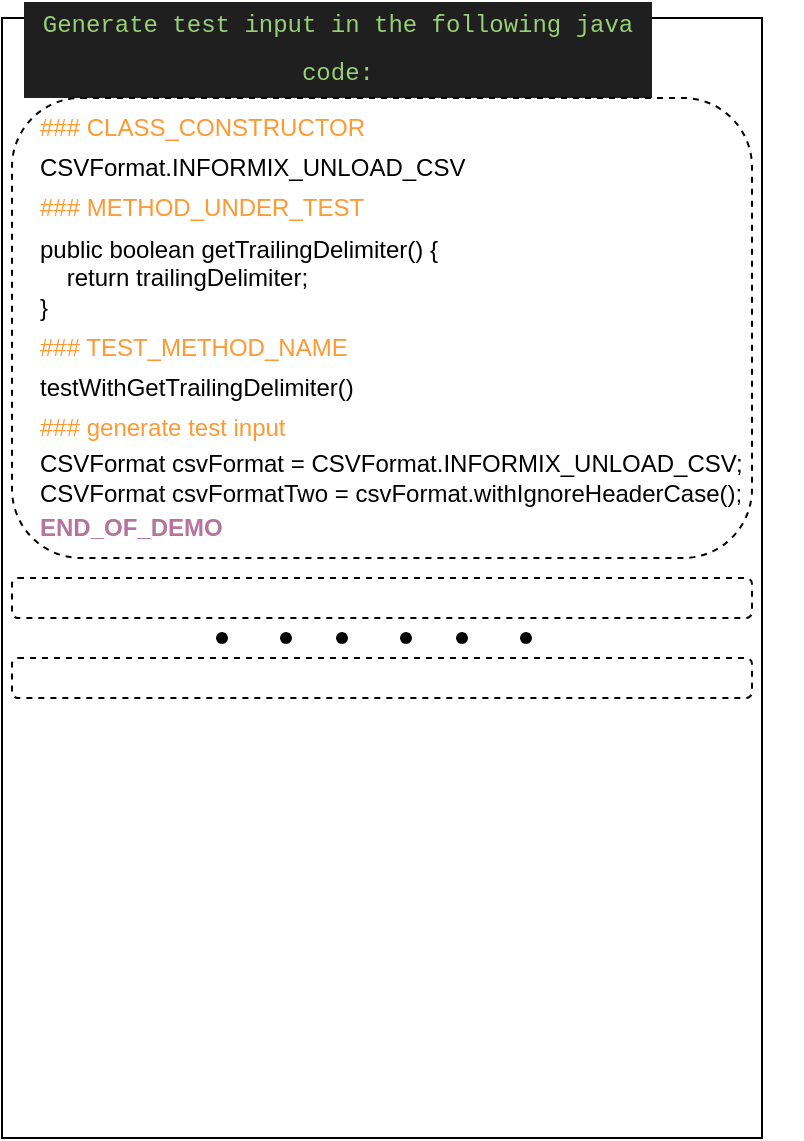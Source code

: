 <mxfile version="21.2.9" type="github">
  <diagram name="第 1 页" id="yH8Mplgc8ywlq-tgUoz1">
    <mxGraphModel dx="1562" dy="837" grid="1" gridSize="10" guides="1" tooltips="1" connect="1" arrows="1" fold="1" page="1" pageScale="1" pageWidth="827" pageHeight="1169" math="0" shadow="0">
      <root>
        <mxCell id="0" />
        <mxCell id="1" parent="0" />
        <mxCell id="Yr1W71jGQkC8yEHt8IvV-2" value="" style="rounded=0;whiteSpace=wrap;html=1;" vertex="1" parent="1">
          <mxGeometry x="180" y="90" width="380" height="560" as="geometry" />
        </mxCell>
        <mxCell id="Yr1W71jGQkC8yEHt8IvV-3" value="&lt;div data-darkreader-inline-bgcolor=&quot;&quot; data-darkreader-inline-color=&quot;&quot; style=&quot;background-color: rgb(31, 31, 31); font-family: Consolas, &amp;quot;Courier New&amp;quot;, monospace; line-height: 24px; --darkreader-inline-color:#dad4cc; --darkreader-inline-bgcolor:#0e1011;&quot;&gt;&lt;font style=&quot;font-size: 12px;&quot;&gt;Generate test input in the following java code:&lt;/font&gt;&lt;/div&gt;" style="text;html=1;align=center;verticalAlign=middle;whiteSpace=wrap;rounded=0;fontColor=#97D077;" vertex="1" parent="1">
          <mxGeometry x="190" y="90" width="316" height="30" as="geometry" />
        </mxCell>
        <mxCell id="Yr1W71jGQkC8yEHt8IvV-4" value="### CLASS_CONSTRUCTOR" style="text;html=1;strokeColor=none;fillColor=none;align=left;verticalAlign=middle;whiteSpace=wrap;rounded=0;fontColor=#FF9933;" vertex="1" parent="1">
          <mxGeometry x="197" y="130" width="190" height="30" as="geometry" />
        </mxCell>
        <mxCell id="Yr1W71jGQkC8yEHt8IvV-5" value="### generate test input" style="text;html=1;strokeColor=none;fillColor=none;align=left;verticalAlign=middle;whiteSpace=wrap;rounded=0;fontColor=#FF9933;" vertex="1" parent="1">
          <mxGeometry x="197" y="280" width="170" height="30" as="geometry" />
        </mxCell>
        <mxCell id="Yr1W71jGQkC8yEHt8IvV-6" value="### TEST_METHOD_NAME" style="text;html=1;strokeColor=none;fillColor=none;align=left;verticalAlign=middle;whiteSpace=wrap;rounded=0;fontColor=#FF9933;" vertex="1" parent="1">
          <mxGeometry x="197" y="240" width="160" height="30" as="geometry" />
        </mxCell>
        <mxCell id="Yr1W71jGQkC8yEHt8IvV-7" value="### METHOD_UNDER_TEST" style="text;html=1;strokeColor=none;fillColor=none;align=left;verticalAlign=middle;whiteSpace=wrap;rounded=0;fontColor=#FF9933;" vertex="1" parent="1">
          <mxGeometry x="197" y="170" width="170" height="30" as="geometry" />
        </mxCell>
        <mxCell id="Yr1W71jGQkC8yEHt8IvV-10" value="END_OF_DEMO" style="text;html=1;strokeColor=none;fillColor=none;align=left;verticalAlign=middle;whiteSpace=wrap;rounded=0;fontColor=#B5739D;fontStyle=1" vertex="1" parent="1">
          <mxGeometry x="197" y="330" width="150" height="30" as="geometry" />
        </mxCell>
        <mxCell id="Yr1W71jGQkC8yEHt8IvV-11" value="&lt;div&gt;public boolean getTrailingDelimiter() {&lt;/div&gt;&lt;div&gt;&amp;nbsp; &amp;nbsp; return trailingDelimiter;&lt;/div&gt;&lt;div&gt;}&lt;/div&gt;" style="text;html=1;strokeColor=none;fillColor=none;align=left;verticalAlign=middle;whiteSpace=wrap;rounded=0;" vertex="1" parent="1">
          <mxGeometry x="197" y="190" width="213" height="60" as="geometry" />
        </mxCell>
        <mxCell id="Yr1W71jGQkC8yEHt8IvV-12" value="CSVFormat.INFORMIX_UNLOAD_CSV" style="text;html=1;strokeColor=none;fillColor=none;align=left;verticalAlign=middle;whiteSpace=wrap;rounded=0;" vertex="1" parent="1">
          <mxGeometry x="197" y="150" width="60" height="30" as="geometry" />
        </mxCell>
        <mxCell id="Yr1W71jGQkC8yEHt8IvV-14" value="testWithGetTrailingDelimiter()" style="text;html=1;strokeColor=none;fillColor=none;align=left;verticalAlign=middle;whiteSpace=wrap;rounded=0;" vertex="1" parent="1">
          <mxGeometry x="197" y="260" width="200" height="30" as="geometry" />
        </mxCell>
        <mxCell id="Yr1W71jGQkC8yEHt8IvV-15" value="&lt;div&gt;CSVFormat csvFormat = CSVFormat.INFORMIX_UNLOAD_CSV;&lt;/div&gt;&lt;div&gt;CSVFormat csvFormatTwo = csvFormat.withIgnoreHeaderCase();&lt;/div&gt;" style="text;html=1;strokeColor=none;fillColor=none;align=left;verticalAlign=middle;whiteSpace=wrap;rounded=0;" vertex="1" parent="1">
          <mxGeometry x="197" y="300" width="383" height="40" as="geometry" />
        </mxCell>
        <mxCell id="Yr1W71jGQkC8yEHt8IvV-16" value="" style="rounded=1;whiteSpace=wrap;html=1;dashed=1;fillColor=none;glass=0;" vertex="1" parent="1">
          <mxGeometry x="185" y="130" width="370" height="230" as="geometry" />
        </mxCell>
        <mxCell id="Yr1W71jGQkC8yEHt8IvV-17" value="" style="rounded=1;whiteSpace=wrap;html=1;dashed=1;fillColor=none;glass=0;" vertex="1" parent="1">
          <mxGeometry x="185" y="370" width="370" height="20" as="geometry" />
        </mxCell>
        <mxCell id="Yr1W71jGQkC8yEHt8IvV-18" value="" style="rounded=1;whiteSpace=wrap;html=1;dashed=1;fillColor=none;glass=0;" vertex="1" parent="1">
          <mxGeometry x="185" y="410" width="370" height="20" as="geometry" />
        </mxCell>
        <mxCell id="Yr1W71jGQkC8yEHt8IvV-28" value="" style="group" vertex="1" connectable="0" parent="1">
          <mxGeometry x="280" y="390" width="172" height="20" as="geometry" />
        </mxCell>
        <mxCell id="Yr1W71jGQkC8yEHt8IvV-21" value="" style="group" vertex="1" connectable="0" parent="Yr1W71jGQkC8yEHt8IvV-28">
          <mxGeometry width="52" height="20" as="geometry" />
        </mxCell>
        <mxCell id="Yr1W71jGQkC8yEHt8IvV-19" value="" style="shape=waypoint;sketch=0;fillStyle=solid;size=6;pointerEvents=1;points=[];fillColor=none;resizable=0;rotatable=0;perimeter=centerPerimeter;snapToPoint=1;" vertex="1" parent="Yr1W71jGQkC8yEHt8IvV-21">
          <mxGeometry width="20" height="20" as="geometry" />
        </mxCell>
        <mxCell id="Yr1W71jGQkC8yEHt8IvV-20" value="" style="shape=waypoint;sketch=0;fillStyle=solid;size=6;pointerEvents=1;points=[];fillColor=none;resizable=0;rotatable=0;perimeter=centerPerimeter;snapToPoint=1;" vertex="1" parent="Yr1W71jGQkC8yEHt8IvV-21">
          <mxGeometry x="32" width="20" height="20" as="geometry" />
        </mxCell>
        <mxCell id="Yr1W71jGQkC8yEHt8IvV-22" value="" style="group" vertex="1" connectable="0" parent="Yr1W71jGQkC8yEHt8IvV-28">
          <mxGeometry x="60" width="52" height="20" as="geometry" />
        </mxCell>
        <mxCell id="Yr1W71jGQkC8yEHt8IvV-23" value="" style="shape=waypoint;sketch=0;fillStyle=solid;size=6;pointerEvents=1;points=[];fillColor=none;resizable=0;rotatable=0;perimeter=centerPerimeter;snapToPoint=1;" vertex="1" parent="Yr1W71jGQkC8yEHt8IvV-22">
          <mxGeometry width="20" height="20" as="geometry" />
        </mxCell>
        <mxCell id="Yr1W71jGQkC8yEHt8IvV-24" value="" style="shape=waypoint;sketch=0;fillStyle=solid;size=6;pointerEvents=1;points=[];fillColor=none;resizable=0;rotatable=0;perimeter=centerPerimeter;snapToPoint=1;" vertex="1" parent="Yr1W71jGQkC8yEHt8IvV-22">
          <mxGeometry x="32" width="20" height="20" as="geometry" />
        </mxCell>
        <mxCell id="Yr1W71jGQkC8yEHt8IvV-25" value="" style="group" vertex="1" connectable="0" parent="Yr1W71jGQkC8yEHt8IvV-28">
          <mxGeometry x="120" width="52" height="20" as="geometry" />
        </mxCell>
        <mxCell id="Yr1W71jGQkC8yEHt8IvV-26" value="" style="shape=waypoint;sketch=0;fillStyle=solid;size=6;pointerEvents=1;points=[];fillColor=none;resizable=0;rotatable=0;perimeter=centerPerimeter;snapToPoint=1;" vertex="1" parent="Yr1W71jGQkC8yEHt8IvV-25">
          <mxGeometry width="20" height="20" as="geometry" />
        </mxCell>
        <mxCell id="Yr1W71jGQkC8yEHt8IvV-27" value="" style="shape=waypoint;sketch=0;fillStyle=solid;size=6;pointerEvents=1;points=[];fillColor=none;resizable=0;rotatable=0;perimeter=centerPerimeter;snapToPoint=1;" vertex="1" parent="Yr1W71jGQkC8yEHt8IvV-25">
          <mxGeometry x="32" width="20" height="20" as="geometry" />
        </mxCell>
      </root>
    </mxGraphModel>
  </diagram>
</mxfile>
